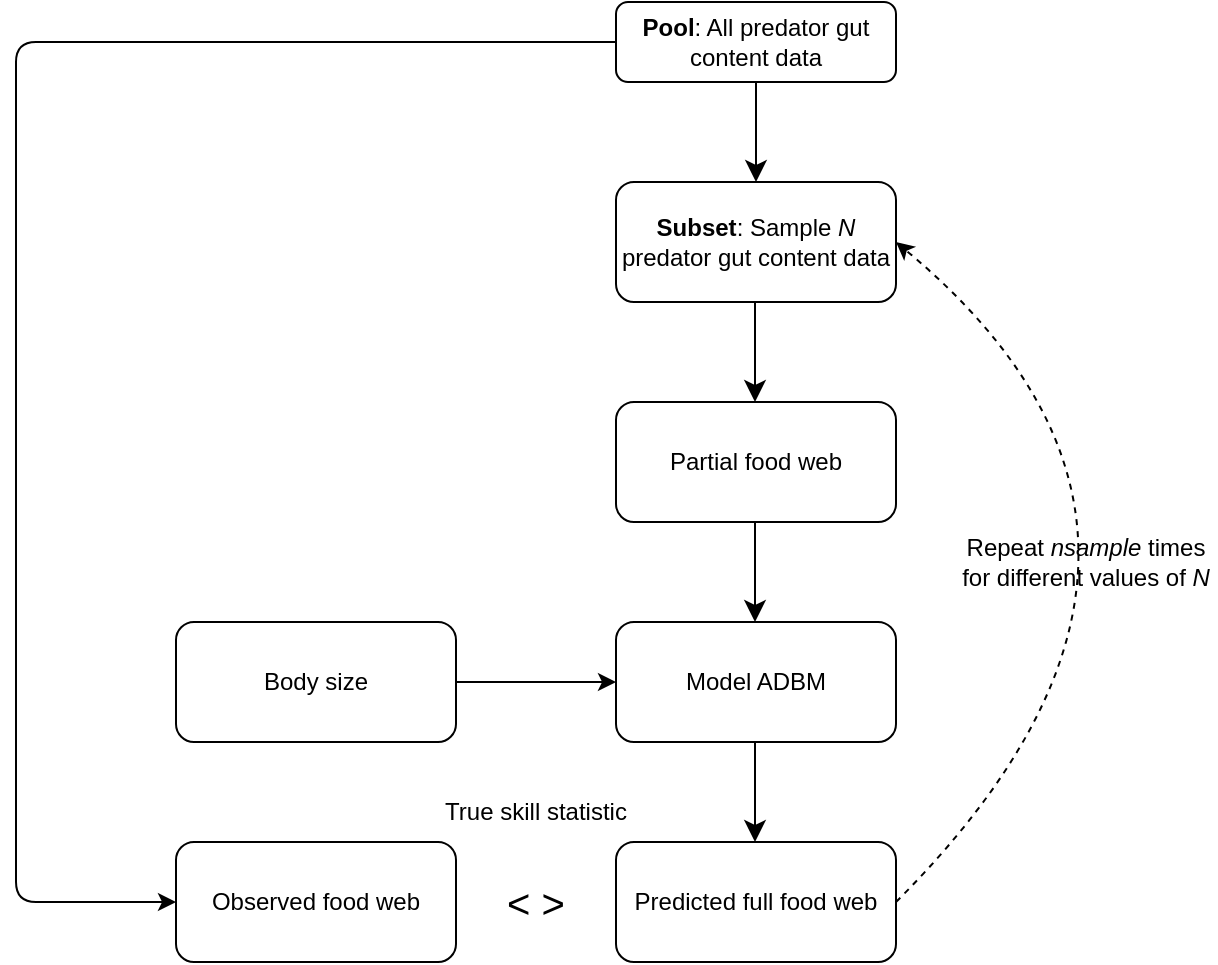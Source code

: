 <mxfile version="15.8.2" type="device"><diagram id="C5RBs43oDa-KdzZeNtuy" name="Page-1"><mxGraphModel dx="946" dy="523" grid="1" gridSize="10" guides="1" tooltips="1" connect="1" arrows="1" fold="1" page="0" pageScale="1" pageWidth="827" pageHeight="1169" math="0" shadow="0"><root><mxCell id="WIyWlLk6GJQsqaUBKTNV-0"/><mxCell id="WIyWlLk6GJQsqaUBKTNV-1" parent="WIyWlLk6GJQsqaUBKTNV-0"/><mxCell id="WIyWlLk6GJQsqaUBKTNV-2" value="" style="html=1;jettySize=auto;orthogonalLoop=1;fontSize=11;endArrow=classic;endFill=1;endSize=8;strokeWidth=1;shadow=0;labelBackgroundColor=none;edgeStyle=orthogonalEdgeStyle;" parent="WIyWlLk6GJQsqaUBKTNV-1" source="WIyWlLk6GJQsqaUBKTNV-3" edge="1"><mxGeometry relative="1" as="geometry"><mxPoint x="470" y="170" as="targetPoint"/></mxGeometry></mxCell><mxCell id="WIyWlLk6GJQsqaUBKTNV-3" value="&lt;b&gt;Pool&lt;/b&gt;: All predator gut content data" style="whiteSpace=wrap;html=1;fontSize=12;glass=0;strokeWidth=1;shadow=0;rounded=1;" parent="WIyWlLk6GJQsqaUBKTNV-1" vertex="1"><mxGeometry x="400" y="80" width="140" height="40" as="geometry"/></mxCell><mxCell id="WIyWlLk6GJQsqaUBKTNV-7" value="&lt;b&gt;Subset&lt;/b&gt;: Sample &lt;i&gt;N&lt;/i&gt; predator gut content data" style="whiteSpace=wrap;html=1;fontSize=12;glass=0;strokeWidth=1;shadow=0;rounded=1;" parent="WIyWlLk6GJQsqaUBKTNV-1" vertex="1"><mxGeometry x="400" y="170" width="140" height="60" as="geometry"/></mxCell><mxCell id="DvqmPzLPQUAX0LlMtp4K-0" value="" style="html=1;jettySize=auto;orthogonalLoop=1;fontSize=11;endArrow=classic;endFill=1;endSize=8;strokeWidth=1;shadow=0;labelBackgroundColor=none;edgeStyle=orthogonalEdgeStyle;" edge="1" parent="WIyWlLk6GJQsqaUBKTNV-1"><mxGeometry relative="1" as="geometry"><mxPoint x="469.5" y="230" as="sourcePoint"/><mxPoint x="469.5" y="280" as="targetPoint"/></mxGeometry></mxCell><mxCell id="DvqmPzLPQUAX0LlMtp4K-1" value="Partial food web" style="whiteSpace=wrap;html=1;fontSize=12;glass=0;strokeWidth=1;shadow=0;rounded=1;" vertex="1" parent="WIyWlLk6GJQsqaUBKTNV-1"><mxGeometry x="400" y="280" width="140" height="60" as="geometry"/></mxCell><mxCell id="DvqmPzLPQUAX0LlMtp4K-2" value="Model ADBM" style="whiteSpace=wrap;html=1;fontSize=12;glass=0;strokeWidth=1;shadow=0;rounded=1;" vertex="1" parent="WIyWlLk6GJQsqaUBKTNV-1"><mxGeometry x="400" y="390" width="140" height="60" as="geometry"/></mxCell><mxCell id="DvqmPzLPQUAX0LlMtp4K-5" value="" style="html=1;jettySize=auto;orthogonalLoop=1;fontSize=11;endArrow=classic;endFill=1;endSize=8;strokeWidth=1;shadow=0;labelBackgroundColor=none;edgeStyle=orthogonalEdgeStyle;" edge="1" parent="WIyWlLk6GJQsqaUBKTNV-1"><mxGeometry relative="1" as="geometry"><mxPoint x="469.5" y="340" as="sourcePoint"/><mxPoint x="469.5" y="390" as="targetPoint"/></mxGeometry></mxCell><mxCell id="DvqmPzLPQUAX0LlMtp4K-7" value="Body size" style="whiteSpace=wrap;html=1;fontSize=12;glass=0;strokeWidth=1;shadow=0;rounded=1;" vertex="1" parent="WIyWlLk6GJQsqaUBKTNV-1"><mxGeometry x="180" y="390" width="140" height="60" as="geometry"/></mxCell><mxCell id="DvqmPzLPQUAX0LlMtp4K-8" value="" style="endArrow=classic;html=1;entryX=0;entryY=0.5;entryDx=0;entryDy=0;" edge="1" parent="WIyWlLk6GJQsqaUBKTNV-1" target="DvqmPzLPQUAX0LlMtp4K-2"><mxGeometry width="50" height="50" relative="1" as="geometry"><mxPoint x="320" y="420" as="sourcePoint"/><mxPoint x="370" y="370" as="targetPoint"/></mxGeometry></mxCell><mxCell id="DvqmPzLPQUAX0LlMtp4K-12" value="Predicted full food web" style="whiteSpace=wrap;html=1;fontSize=12;glass=0;strokeWidth=1;shadow=0;rounded=1;" vertex="1" parent="WIyWlLk6GJQsqaUBKTNV-1"><mxGeometry x="400" y="500" width="140" height="60" as="geometry"/></mxCell><mxCell id="DvqmPzLPQUAX0LlMtp4K-13" value="" style="html=1;jettySize=auto;orthogonalLoop=1;fontSize=11;endArrow=classic;endFill=1;endSize=8;strokeWidth=1;shadow=0;labelBackgroundColor=none;edgeStyle=orthogonalEdgeStyle;" edge="1" parent="WIyWlLk6GJQsqaUBKTNV-1"><mxGeometry relative="1" as="geometry"><mxPoint x="469.5" y="450" as="sourcePoint"/><mxPoint x="469.5" y="500" as="targetPoint"/></mxGeometry></mxCell><mxCell id="DvqmPzLPQUAX0LlMtp4K-14" value="Observed food web" style="whiteSpace=wrap;html=1;fontSize=12;glass=0;strokeWidth=1;shadow=0;rounded=1;" vertex="1" parent="WIyWlLk6GJQsqaUBKTNV-1"><mxGeometry x="180" y="500" width="140" height="60" as="geometry"/></mxCell><mxCell id="DvqmPzLPQUAX0LlMtp4K-15" value="&lt;font style=&quot;font-size: 20px&quot;&gt;&amp;lt; &amp;gt;&lt;/font&gt;" style="text;html=1;strokeColor=none;fillColor=none;align=center;verticalAlign=middle;whiteSpace=wrap;rounded=1;" vertex="1" parent="WIyWlLk6GJQsqaUBKTNV-1"><mxGeometry x="330" y="515" width="60" height="30" as="geometry"/></mxCell><mxCell id="DvqmPzLPQUAX0LlMtp4K-16" value="" style="endArrow=none;html=1;exitX=0;exitY=0.5;exitDx=0;exitDy=0;entryX=0;entryY=0.5;entryDx=0;entryDy=0;startArrow=classic;startFill=1;endFill=0;" edge="1" parent="WIyWlLk6GJQsqaUBKTNV-1" source="DvqmPzLPQUAX0LlMtp4K-14" target="WIyWlLk6GJQsqaUBKTNV-3"><mxGeometry width="50" height="50" relative="1" as="geometry"><mxPoint x="100" y="540" as="sourcePoint"/><mxPoint x="260" y="350" as="targetPoint"/><Array as="points"><mxPoint x="100" y="530"/><mxPoint x="100" y="100"/></Array></mxGeometry></mxCell><mxCell id="DvqmPzLPQUAX0LlMtp4K-17" value="True skill statistic" style="text;html=1;strokeColor=none;fillColor=none;align=center;verticalAlign=middle;whiteSpace=wrap;rounded=1;" vertex="1" parent="WIyWlLk6GJQsqaUBKTNV-1"><mxGeometry x="300" y="470" width="120" height="30" as="geometry"/></mxCell><mxCell id="DvqmPzLPQUAX0LlMtp4K-19" value="" style="curved=1;endArrow=classic;html=1;entryX=1;entryY=0.5;entryDx=0;entryDy=0;exitX=1;exitY=0.5;exitDx=0;exitDy=0;dashed=1;" edge="1" parent="WIyWlLk6GJQsqaUBKTNV-1" source="DvqmPzLPQUAX0LlMtp4K-12" target="WIyWlLk6GJQsqaUBKTNV-7"><mxGeometry width="50" height="50" relative="1" as="geometry"><mxPoint x="730" y="380" as="sourcePoint"/><mxPoint x="780" y="330" as="targetPoint"/><Array as="points"><mxPoint x="720" y="350"/></Array></mxGeometry></mxCell><mxCell id="DvqmPzLPQUAX0LlMtp4K-21" value="Repeat &lt;i&gt;nsample&lt;/i&gt; times for different values of &lt;i&gt;N&lt;/i&gt;" style="text;html=1;strokeColor=none;fillColor=none;align=center;verticalAlign=middle;whiteSpace=wrap;rounded=1;" vertex="1" parent="WIyWlLk6GJQsqaUBKTNV-1"><mxGeometry x="570" y="340" width="130" height="40" as="geometry"/></mxCell></root></mxGraphModel></diagram></mxfile>